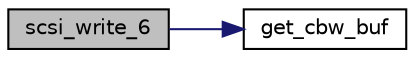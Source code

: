 digraph "scsi_write_6"
{
  edge [fontname="Helvetica",fontsize="10",labelfontname="Helvetica",labelfontsize="10"];
  node [fontname="Helvetica",fontsize="10",shape=record];
  rankdir="LR";
  Node1 [label="scsi_write_6",height=0.2,width=0.4,color="black", fillcolor="grey75", style="filled", fontcolor="black"];
  Node1 -> Node2 [color="midnightblue",fontsize="10",style="solid",fontname="Helvetica"];
  Node2 [label="get_cbw_buf",height=0.2,width=0.4,color="black", fillcolor="white", style="filled",URL="$usb__msc_8c.html#ac5b311ee22d1d86e3bf5d93cd23d78d7"];
}
